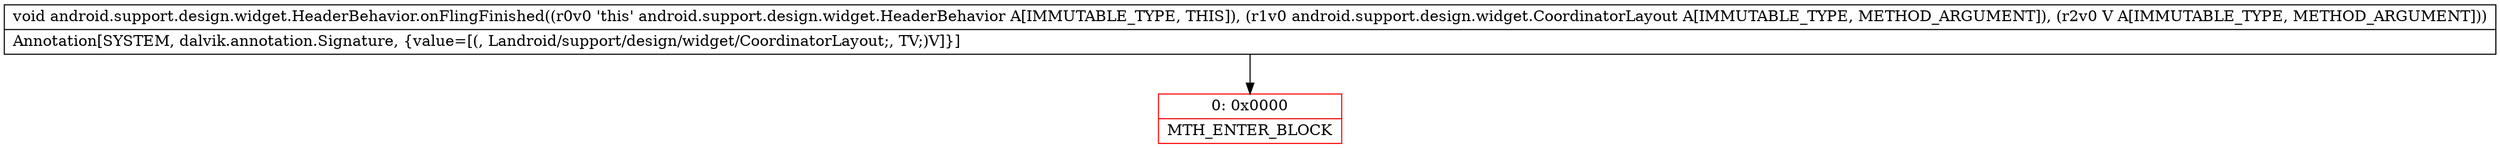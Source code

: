 digraph "CFG forandroid.support.design.widget.HeaderBehavior.onFlingFinished(Landroid\/support\/design\/widget\/CoordinatorLayout;Landroid\/view\/View;)V" {
subgraph cluster_Region_2005437013 {
label = "R(0)";
node [shape=record,color=blue];
}
Node_0 [shape=record,color=red,label="{0\:\ 0x0000|MTH_ENTER_BLOCK\l}"];
MethodNode[shape=record,label="{void android.support.design.widget.HeaderBehavior.onFlingFinished((r0v0 'this' android.support.design.widget.HeaderBehavior A[IMMUTABLE_TYPE, THIS]), (r1v0 android.support.design.widget.CoordinatorLayout A[IMMUTABLE_TYPE, METHOD_ARGUMENT]), (r2v0 V A[IMMUTABLE_TYPE, METHOD_ARGUMENT]))  | Annotation[SYSTEM, dalvik.annotation.Signature, \{value=[(, Landroid\/support\/design\/widget\/CoordinatorLayout;, TV;)V]\}]\l}"];
MethodNode -> Node_0;
}

